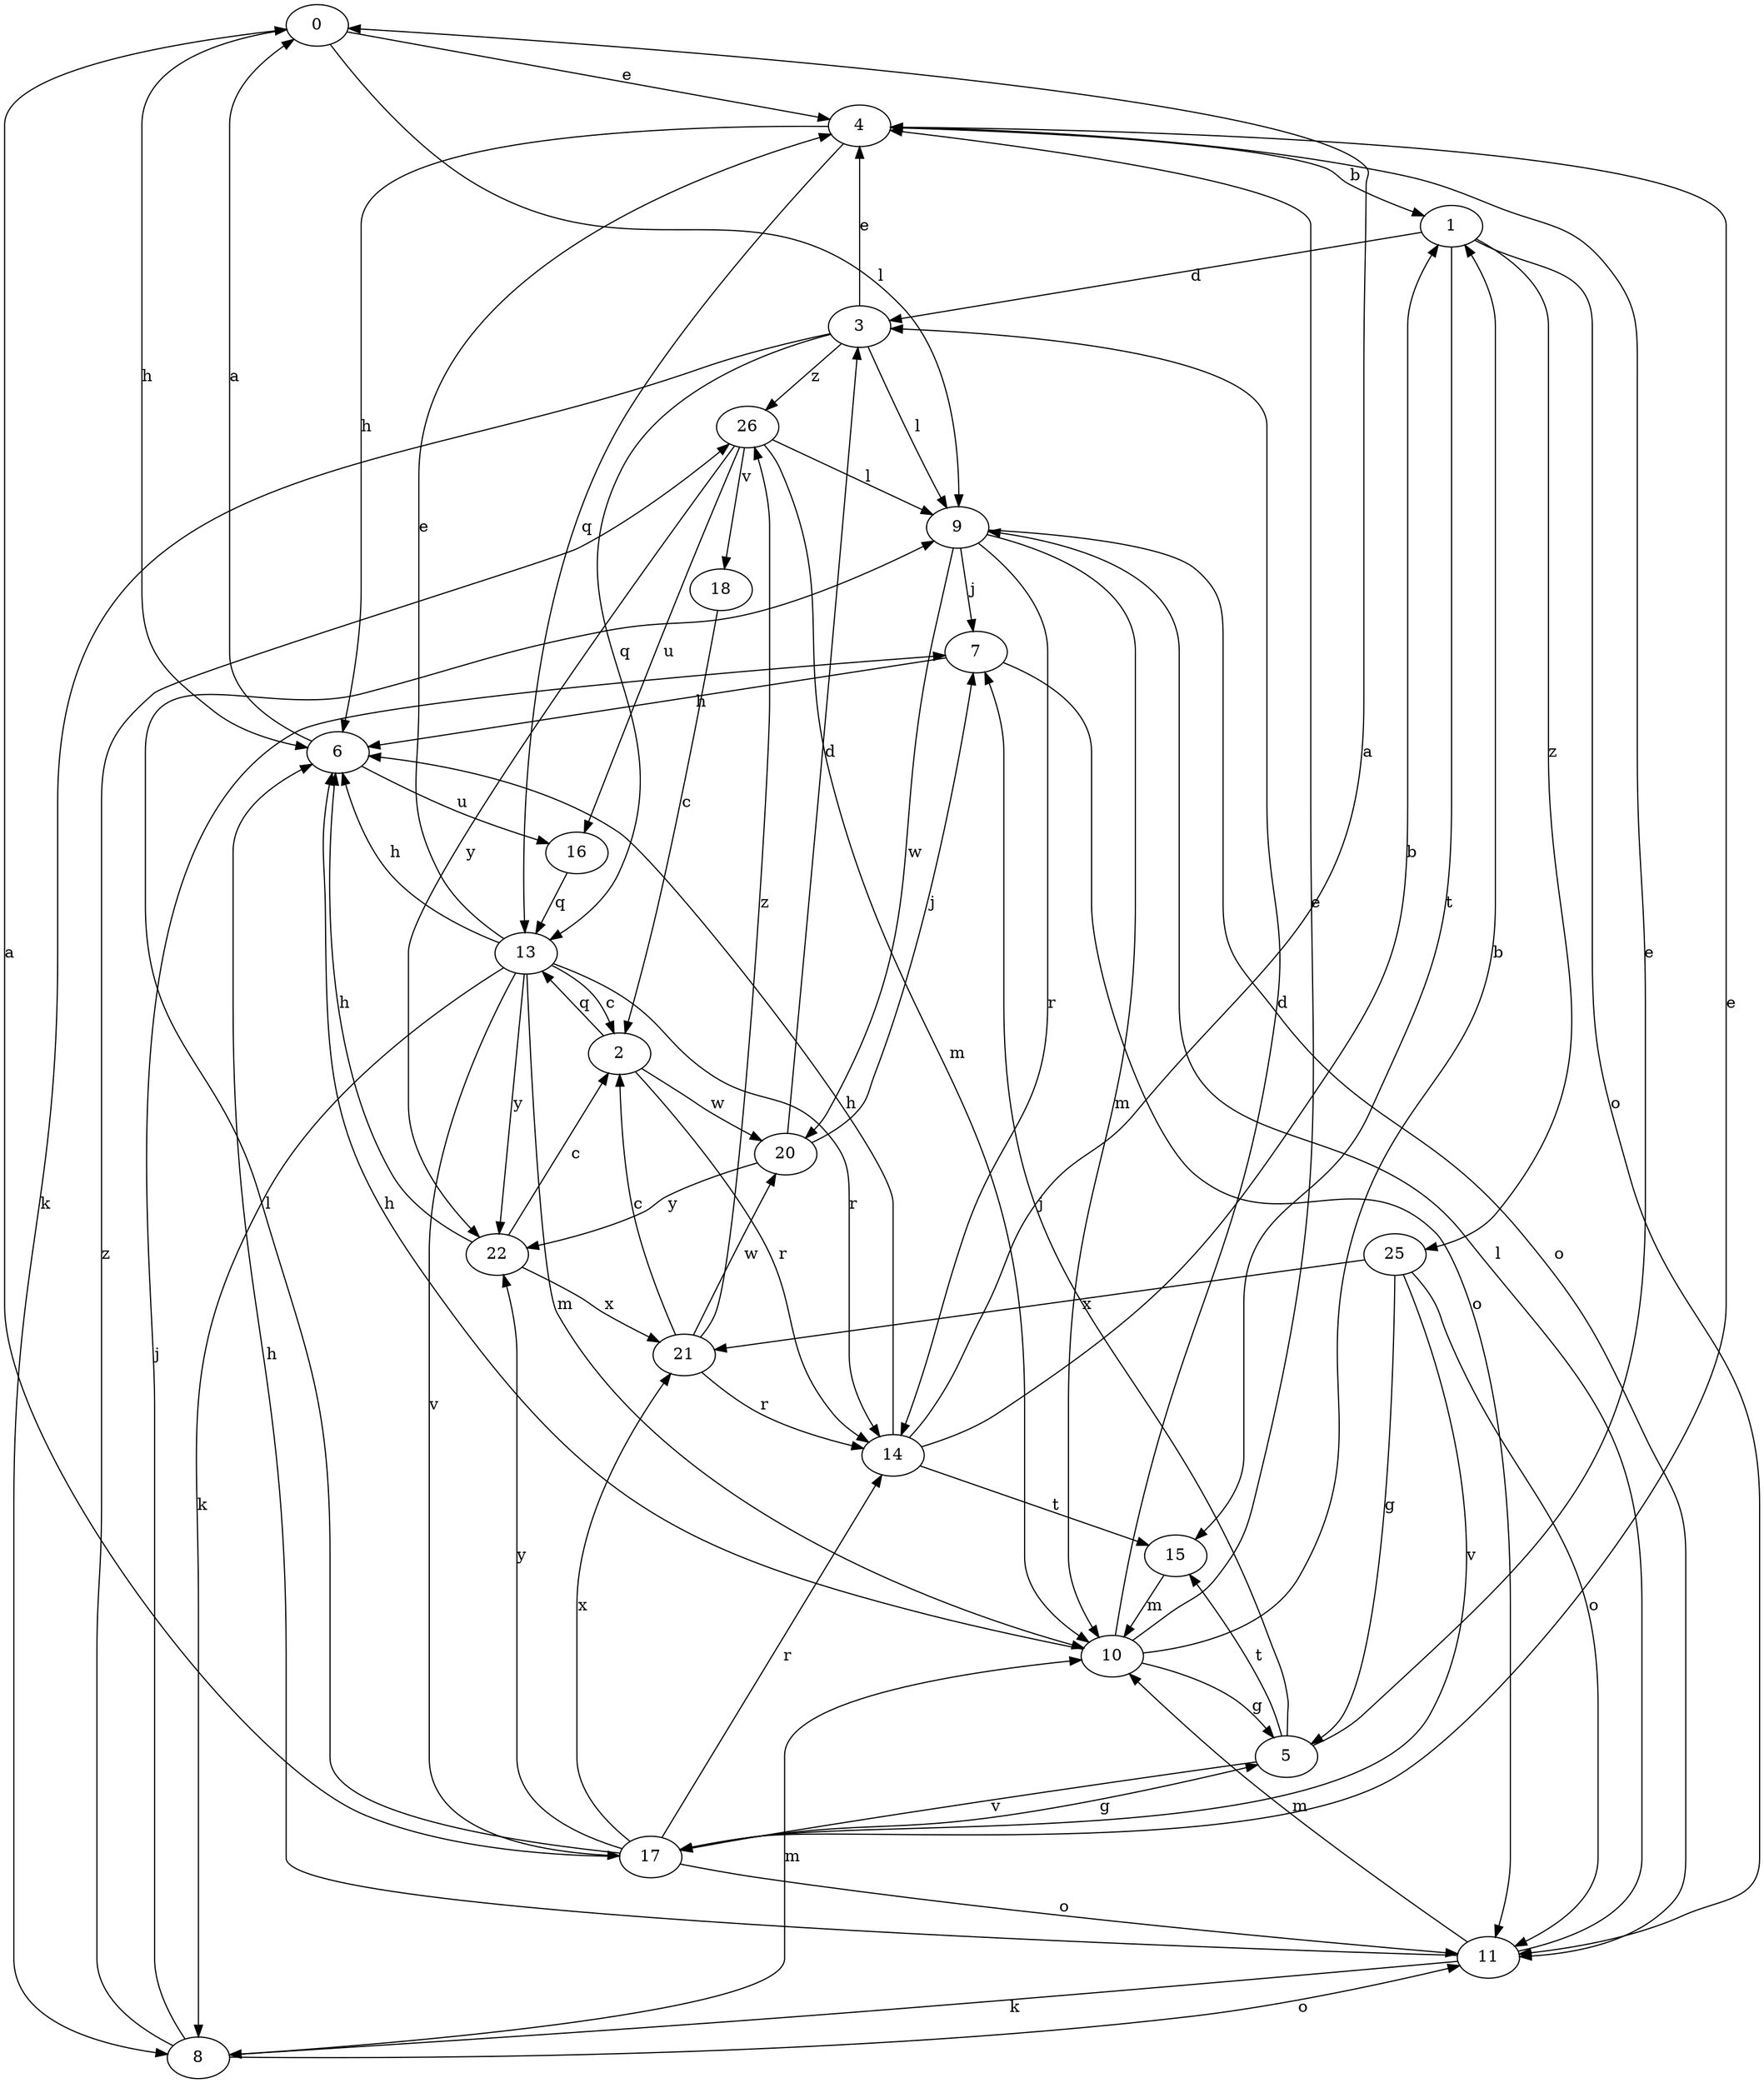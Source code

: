 strict digraph  {
0;
1;
2;
3;
4;
5;
6;
7;
8;
9;
10;
11;
13;
14;
15;
16;
17;
18;
20;
21;
22;
25;
26;
0 -> 4  [label=e];
0 -> 6  [label=h];
0 -> 9  [label=l];
1 -> 3  [label=d];
1 -> 11  [label=o];
1 -> 15  [label=t];
1 -> 25  [label=z];
2 -> 13  [label=q];
2 -> 14  [label=r];
2 -> 20  [label=w];
3 -> 4  [label=e];
3 -> 8  [label=k];
3 -> 9  [label=l];
3 -> 13  [label=q];
3 -> 26  [label=z];
4 -> 1  [label=b];
4 -> 6  [label=h];
4 -> 13  [label=q];
5 -> 4  [label=e];
5 -> 7  [label=j];
5 -> 15  [label=t];
5 -> 17  [label=v];
6 -> 0  [label=a];
6 -> 16  [label=u];
7 -> 6  [label=h];
7 -> 11  [label=o];
8 -> 7  [label=j];
8 -> 10  [label=m];
8 -> 11  [label=o];
8 -> 26  [label=z];
9 -> 7  [label=j];
9 -> 10  [label=m];
9 -> 11  [label=o];
9 -> 14  [label=r];
9 -> 20  [label=w];
10 -> 1  [label=b];
10 -> 3  [label=d];
10 -> 4  [label=e];
10 -> 5  [label=g];
10 -> 6  [label=h];
11 -> 6  [label=h];
11 -> 8  [label=k];
11 -> 9  [label=l];
11 -> 10  [label=m];
13 -> 2  [label=c];
13 -> 4  [label=e];
13 -> 6  [label=h];
13 -> 8  [label=k];
13 -> 10  [label=m];
13 -> 14  [label=r];
13 -> 17  [label=v];
13 -> 22  [label=y];
14 -> 0  [label=a];
14 -> 1  [label=b];
14 -> 6  [label=h];
14 -> 15  [label=t];
15 -> 10  [label=m];
16 -> 13  [label=q];
17 -> 0  [label=a];
17 -> 4  [label=e];
17 -> 5  [label=g];
17 -> 9  [label=l];
17 -> 11  [label=o];
17 -> 14  [label=r];
17 -> 21  [label=x];
17 -> 22  [label=y];
18 -> 2  [label=c];
20 -> 3  [label=d];
20 -> 7  [label=j];
20 -> 22  [label=y];
21 -> 2  [label=c];
21 -> 14  [label=r];
21 -> 20  [label=w];
21 -> 26  [label=z];
22 -> 2  [label=c];
22 -> 6  [label=h];
22 -> 21  [label=x];
25 -> 5  [label=g];
25 -> 11  [label=o];
25 -> 17  [label=v];
25 -> 21  [label=x];
26 -> 9  [label=l];
26 -> 10  [label=m];
26 -> 16  [label=u];
26 -> 18  [label=v];
26 -> 22  [label=y];
}
